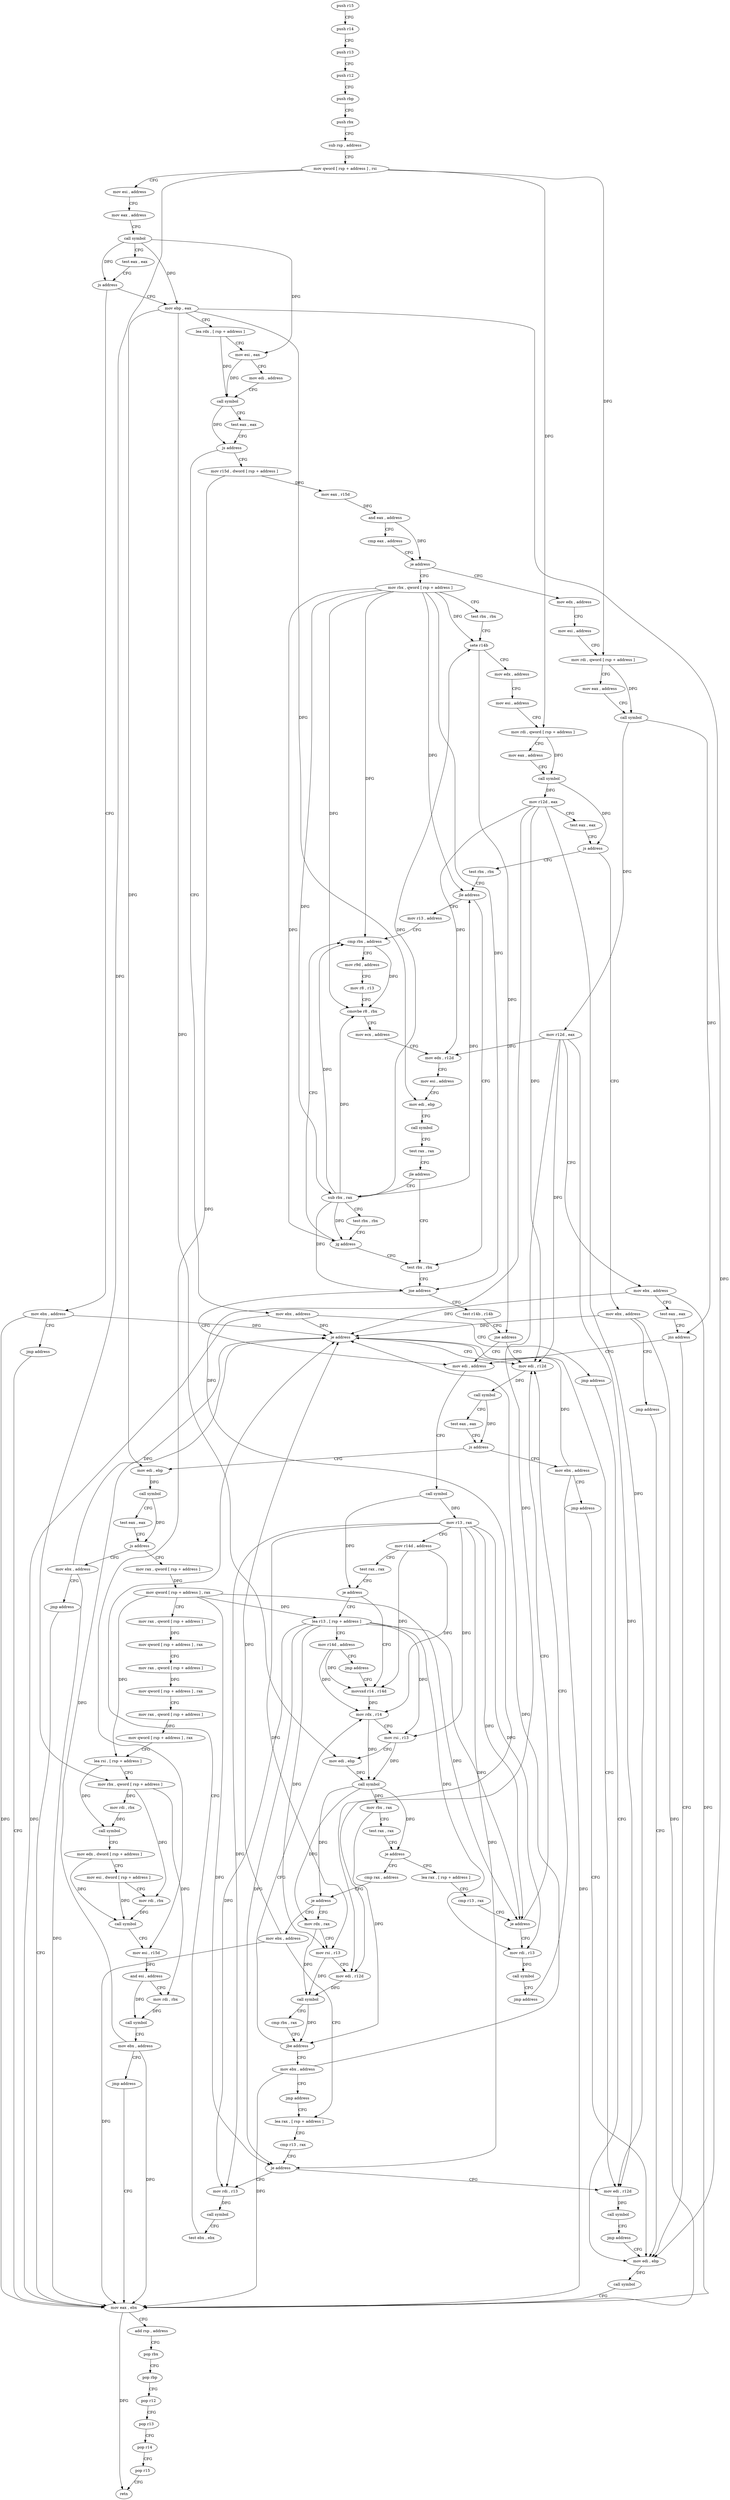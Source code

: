 digraph "func" {
"4217938" [label = "push r15" ]
"4217940" [label = "push r14" ]
"4217942" [label = "push r13" ]
"4217944" [label = "push r12" ]
"4217946" [label = "push rbp" ]
"4217947" [label = "push rbx" ]
"4217948" [label = "sub rsp , address" ]
"4217955" [label = "mov qword [ rsp + address ] , rsi" ]
"4217960" [label = "mov esi , address" ]
"4217965" [label = "mov eax , address" ]
"4217970" [label = "call symbol" ]
"4217975" [label = "test eax , eax" ]
"4217977" [label = "js address" ]
"4218515" [label = "mov ebx , address" ]
"4217983" [label = "mov ebp , eax" ]
"4218520" [label = "jmp address" ]
"4218084" [label = "mov eax , ebx" ]
"4217985" [label = "lea rdx , [ rsp + address ]" ]
"4217993" [label = "mov esi , eax" ]
"4217995" [label = "mov edi , address" ]
"4218000" [label = "call symbol" ]
"4218005" [label = "test eax , eax" ]
"4218007" [label = "js address" ]
"4218485" [label = "mov ebx , address" ]
"4218013" [label = "mov r15d , dword [ rsp + address ]" ]
"4218086" [label = "add rsp , address" ]
"4218093" [label = "pop rbx" ]
"4218094" [label = "pop rbp" ]
"4218095" [label = "pop r12" ]
"4218097" [label = "pop r13" ]
"4218099" [label = "pop r14" ]
"4218101" [label = "pop r15" ]
"4218103" [label = "retn" ]
"4218490" [label = "jmp address" ]
"4218077" [label = "mov edi , ebp" ]
"4218021" [label = "mov eax , r15d" ]
"4218024" [label = "and eax , address" ]
"4218029" [label = "cmp eax , address" ]
"4218034" [label = "je address" ]
"4218104" [label = "mov rbx , qword [ rsp + address ]" ]
"4218036" [label = "mov edx , address" ]
"4218079" [label = "call symbol" ]
"4218112" [label = "test rbx , rbx" ]
"4218115" [label = "sete r14b" ]
"4218119" [label = "mov edx , address" ]
"4218124" [label = "mov esi , address" ]
"4218129" [label = "mov rdi , qword [ rsp + address ]" ]
"4218134" [label = "mov eax , address" ]
"4218139" [label = "call symbol" ]
"4218144" [label = "mov r12d , eax" ]
"4218147" [label = "test eax , eax" ]
"4218149" [label = "js address" ]
"4218495" [label = "mov ebx , address" ]
"4218155" [label = "test rbx , rbx" ]
"4218041" [label = "mov esi , address" ]
"4218046" [label = "mov rdi , qword [ rsp + address ]" ]
"4218051" [label = "mov eax , address" ]
"4218056" [label = "call symbol" ]
"4218061" [label = "mov r12d , eax" ]
"4218064" [label = "mov ebx , address" ]
"4218069" [label = "test eax , eax" ]
"4218071" [label = "jns address" ]
"4218388" [label = "mov edi , address" ]
"4218500" [label = "jmp address" ]
"4218158" [label = "jle address" ]
"4218220" [label = "test rbx , rbx" ]
"4218160" [label = "mov r13 , address" ]
"4218393" [label = "call symbol" ]
"4218398" [label = "mov r13 , rax" ]
"4218401" [label = "mov r14d , address" ]
"4218407" [label = "test rax , rax" ]
"4218410" [label = "je address" ]
"4218472" [label = "lea r13 , [ rsp + address ]" ]
"4218412" [label = "movsxd r14 , r14d" ]
"4218223" [label = "jne address" ]
"4218229" [label = "test r14b , r14b" ]
"4218167" [label = "cmp rbx , address" ]
"4218477" [label = "mov r14d , address" ]
"4218483" [label = "jmp address" ]
"4218415" [label = "mov rdx , r14" ]
"4218232" [label = "jne address" ]
"4218238" [label = "mov edi , r12d" ]
"4218212" [label = "sub rbx , rax" ]
"4218215" [label = "test rbx , rbx" ]
"4218218" [label = "jg address" ]
"4218579" [label = "lea rax , [ rsp + address ]" ]
"4218584" [label = "cmp r13 , rax" ]
"4218587" [label = "je address" ]
"4218593" [label = "mov rdi , r13" ]
"4218440" [label = "cmp rax , address" ]
"4218444" [label = "je address" ]
"4218535" [label = "mov ebx , address" ]
"4218446" [label = "mov rdx , rax" ]
"4218241" [label = "call symbol" ]
"4218246" [label = "test eax , eax" ]
"4218248" [label = "js address" ]
"4218505" [label = "mov ebx , address" ]
"4218254" [label = "mov edi , ebp" ]
"4218174" [label = "mov r9d , address" ]
"4218180" [label = "mov r8 , r13" ]
"4218183" [label = "cmovbe r8 , rbx" ]
"4218187" [label = "mov ecx , address" ]
"4218192" [label = "mov edx , r12d" ]
"4218195" [label = "mov esi , address" ]
"4218200" [label = "mov edi , ebp" ]
"4218202" [label = "call symbol" ]
"4218207" [label = "test rax , rax" ]
"4218210" [label = "jle address" ]
"4218596" [label = "call symbol" ]
"4218601" [label = "jmp address" ]
"4218540" [label = "lea rax , [ rsp + address ]" ]
"4218449" [label = "mov rsi , r13" ]
"4218452" [label = "mov edi , r12d" ]
"4218455" [label = "call symbol" ]
"4218460" [label = "cmp rbx , rax" ]
"4218463" [label = "jbe address" ]
"4218465" [label = "mov ebx , address" ]
"4218510" [label = "jmp address" ]
"4218256" [label = "call symbol" ]
"4218261" [label = "test eax , eax" ]
"4218263" [label = "js address" ]
"4218525" [label = "mov ebx , address" ]
"4218269" [label = "mov rax , qword [ rsp + address ]" ]
"4218566" [label = "mov edi , r12d" ]
"4218569" [label = "call symbol" ]
"4218574" [label = "jmp address" ]
"4218550" [label = "mov rdi , r13" ]
"4218553" [label = "call symbol" ]
"4218558" [label = "test ebx , ebx" ]
"4218560" [label = "je address" ]
"4218418" [label = "mov rsi , r13" ]
"4218421" [label = "mov edi , ebp" ]
"4218423" [label = "call symbol" ]
"4218428" [label = "mov rbx , rax" ]
"4218431" [label = "test rax , rax" ]
"4218434" [label = "je address" ]
"4218470" [label = "jmp address" ]
"4218530" [label = "jmp address" ]
"4218277" [label = "mov qword [ rsp + address ] , rax" ]
"4218282" [label = "mov rax , qword [ rsp + address ]" ]
"4218290" [label = "mov qword [ rsp + address ] , rax" ]
"4218295" [label = "mov rax , qword [ rsp + address ]" ]
"4218303" [label = "mov qword [ rsp + address ] , rax" ]
"4218308" [label = "mov rax , qword [ rsp + address ]" ]
"4218316" [label = "mov qword [ rsp + address ] , rax" ]
"4218321" [label = "lea rsi , [ rsp + address ]" ]
"4218326" [label = "mov rbx , qword [ rsp + address ]" ]
"4218331" [label = "mov rdi , rbx" ]
"4218334" [label = "call symbol" ]
"4218339" [label = "mov edx , dword [ rsp + address ]" ]
"4218346" [label = "mov esi , dword [ rsp + address ]" ]
"4218353" [label = "mov rdi , rbx" ]
"4218356" [label = "call symbol" ]
"4218361" [label = "mov esi , r15d" ]
"4218364" [label = "and esi , address" ]
"4218370" [label = "mov rdi , rbx" ]
"4218373" [label = "call symbol" ]
"4218378" [label = "mov ebx , address" ]
"4218383" [label = "jmp address" ]
"4218545" [label = "cmp r13 , rax" ]
"4218548" [label = "je address" ]
"4217938" -> "4217940" [ label = "CFG" ]
"4217940" -> "4217942" [ label = "CFG" ]
"4217942" -> "4217944" [ label = "CFG" ]
"4217944" -> "4217946" [ label = "CFG" ]
"4217946" -> "4217947" [ label = "CFG" ]
"4217947" -> "4217948" [ label = "CFG" ]
"4217948" -> "4217955" [ label = "CFG" ]
"4217955" -> "4217960" [ label = "CFG" ]
"4217955" -> "4218129" [ label = "DFG" ]
"4217955" -> "4218046" [ label = "DFG" ]
"4217955" -> "4218326" [ label = "DFG" ]
"4217960" -> "4217965" [ label = "CFG" ]
"4217965" -> "4217970" [ label = "CFG" ]
"4217970" -> "4217975" [ label = "CFG" ]
"4217970" -> "4217977" [ label = "DFG" ]
"4217970" -> "4217983" [ label = "DFG" ]
"4217970" -> "4217993" [ label = "DFG" ]
"4217975" -> "4217977" [ label = "CFG" ]
"4217977" -> "4218515" [ label = "CFG" ]
"4217977" -> "4217983" [ label = "CFG" ]
"4218515" -> "4218520" [ label = "CFG" ]
"4218515" -> "4218084" [ label = "DFG" ]
"4218515" -> "4218560" [ label = "DFG" ]
"4217983" -> "4217985" [ label = "CFG" ]
"4217983" -> "4218077" [ label = "DFG" ]
"4217983" -> "4218421" [ label = "DFG" ]
"4217983" -> "4218200" [ label = "DFG" ]
"4217983" -> "4218254" [ label = "DFG" ]
"4218520" -> "4218084" [ label = "CFG" ]
"4218084" -> "4218086" [ label = "CFG" ]
"4218084" -> "4218103" [ label = "DFG" ]
"4217985" -> "4217993" [ label = "CFG" ]
"4217985" -> "4218000" [ label = "DFG" ]
"4217993" -> "4217995" [ label = "CFG" ]
"4217993" -> "4218000" [ label = "DFG" ]
"4217995" -> "4218000" [ label = "CFG" ]
"4218000" -> "4218005" [ label = "CFG" ]
"4218000" -> "4218007" [ label = "DFG" ]
"4218005" -> "4218007" [ label = "CFG" ]
"4218007" -> "4218485" [ label = "CFG" ]
"4218007" -> "4218013" [ label = "CFG" ]
"4218485" -> "4218490" [ label = "CFG" ]
"4218485" -> "4218084" [ label = "DFG" ]
"4218485" -> "4218560" [ label = "DFG" ]
"4218013" -> "4218021" [ label = "DFG" ]
"4218013" -> "4218361" [ label = "DFG" ]
"4218086" -> "4218093" [ label = "CFG" ]
"4218093" -> "4218094" [ label = "CFG" ]
"4218094" -> "4218095" [ label = "CFG" ]
"4218095" -> "4218097" [ label = "CFG" ]
"4218097" -> "4218099" [ label = "CFG" ]
"4218099" -> "4218101" [ label = "CFG" ]
"4218101" -> "4218103" [ label = "CFG" ]
"4218490" -> "4218077" [ label = "CFG" ]
"4218077" -> "4218079" [ label = "DFG" ]
"4218021" -> "4218024" [ label = "DFG" ]
"4218024" -> "4218029" [ label = "CFG" ]
"4218024" -> "4218034" [ label = "DFG" ]
"4218029" -> "4218034" [ label = "CFG" ]
"4218034" -> "4218104" [ label = "CFG" ]
"4218034" -> "4218036" [ label = "CFG" ]
"4218104" -> "4218112" [ label = "CFG" ]
"4218104" -> "4218115" [ label = "DFG" ]
"4218104" -> "4218158" [ label = "DFG" ]
"4218104" -> "4218223" [ label = "DFG" ]
"4218104" -> "4218167" [ label = "DFG" ]
"4218104" -> "4218183" [ label = "DFG" ]
"4218104" -> "4218212" [ label = "DFG" ]
"4218104" -> "4218218" [ label = "DFG" ]
"4218036" -> "4218041" [ label = "CFG" ]
"4218079" -> "4218084" [ label = "CFG" ]
"4218112" -> "4218115" [ label = "CFG" ]
"4218115" -> "4218119" [ label = "CFG" ]
"4218115" -> "4218232" [ label = "DFG" ]
"4218119" -> "4218124" [ label = "CFG" ]
"4218124" -> "4218129" [ label = "CFG" ]
"4218129" -> "4218134" [ label = "CFG" ]
"4218129" -> "4218139" [ label = "DFG" ]
"4218134" -> "4218139" [ label = "CFG" ]
"4218139" -> "4218144" [ label = "DFG" ]
"4218139" -> "4218149" [ label = "DFG" ]
"4218144" -> "4218147" [ label = "CFG" ]
"4218144" -> "4218238" [ label = "DFG" ]
"4218144" -> "4218192" [ label = "DFG" ]
"4218144" -> "4218452" [ label = "DFG" ]
"4218144" -> "4218566" [ label = "DFG" ]
"4218147" -> "4218149" [ label = "CFG" ]
"4218149" -> "4218495" [ label = "CFG" ]
"4218149" -> "4218155" [ label = "CFG" ]
"4218495" -> "4218500" [ label = "CFG" ]
"4218495" -> "4218084" [ label = "DFG" ]
"4218495" -> "4218560" [ label = "DFG" ]
"4218155" -> "4218158" [ label = "CFG" ]
"4218041" -> "4218046" [ label = "CFG" ]
"4218046" -> "4218051" [ label = "CFG" ]
"4218046" -> "4218056" [ label = "DFG" ]
"4218051" -> "4218056" [ label = "CFG" ]
"4218056" -> "4218061" [ label = "DFG" ]
"4218056" -> "4218071" [ label = "DFG" ]
"4218061" -> "4218064" [ label = "CFG" ]
"4218061" -> "4218238" [ label = "DFG" ]
"4218061" -> "4218192" [ label = "DFG" ]
"4218061" -> "4218452" [ label = "DFG" ]
"4218061" -> "4218566" [ label = "DFG" ]
"4218064" -> "4218069" [ label = "CFG" ]
"4218064" -> "4218084" [ label = "DFG" ]
"4218064" -> "4218560" [ label = "DFG" ]
"4218069" -> "4218071" [ label = "CFG" ]
"4218071" -> "4218388" [ label = "CFG" ]
"4218071" -> "4218077" [ label = "CFG" ]
"4218388" -> "4218393" [ label = "CFG" ]
"4218500" -> "4218077" [ label = "CFG" ]
"4218158" -> "4218220" [ label = "CFG" ]
"4218158" -> "4218160" [ label = "CFG" ]
"4218220" -> "4218223" [ label = "CFG" ]
"4218160" -> "4218167" [ label = "CFG" ]
"4218393" -> "4218398" [ label = "DFG" ]
"4218393" -> "4218410" [ label = "DFG" ]
"4218398" -> "4218401" [ label = "CFG" ]
"4218398" -> "4218418" [ label = "DFG" ]
"4218398" -> "4218587" [ label = "DFG" ]
"4218398" -> "4218593" [ label = "DFG" ]
"4218398" -> "4218449" [ label = "DFG" ]
"4218398" -> "4218548" [ label = "DFG" ]
"4218398" -> "4218550" [ label = "DFG" ]
"4218401" -> "4218407" [ label = "CFG" ]
"4218401" -> "4218412" [ label = "DFG" ]
"4218401" -> "4218415" [ label = "DFG" ]
"4218407" -> "4218410" [ label = "CFG" ]
"4218410" -> "4218472" [ label = "CFG" ]
"4218410" -> "4218412" [ label = "CFG" ]
"4218472" -> "4218477" [ label = "CFG" ]
"4218472" -> "4218418" [ label = "DFG" ]
"4218472" -> "4218587" [ label = "DFG" ]
"4218472" -> "4218593" [ label = "DFG" ]
"4218472" -> "4218449" [ label = "DFG" ]
"4218472" -> "4218548" [ label = "DFG" ]
"4218472" -> "4218550" [ label = "DFG" ]
"4218412" -> "4218415" [ label = "DFG" ]
"4218223" -> "4218388" [ label = "CFG" ]
"4218223" -> "4218229" [ label = "CFG" ]
"4218229" -> "4218232" [ label = "CFG" ]
"4218167" -> "4218174" [ label = "CFG" ]
"4218167" -> "4218183" [ label = "DFG" ]
"4218477" -> "4218483" [ label = "CFG" ]
"4218477" -> "4218412" [ label = "DFG" ]
"4218477" -> "4218415" [ label = "DFG" ]
"4218483" -> "4218412" [ label = "CFG" ]
"4218415" -> "4218418" [ label = "CFG" ]
"4218415" -> "4218423" [ label = "DFG" ]
"4218232" -> "4218388" [ label = "CFG" ]
"4218232" -> "4218238" [ label = "CFG" ]
"4218238" -> "4218241" [ label = "DFG" ]
"4218212" -> "4218215" [ label = "CFG" ]
"4218212" -> "4218115" [ label = "DFG" ]
"4218212" -> "4218158" [ label = "DFG" ]
"4218212" -> "4218223" [ label = "DFG" ]
"4218212" -> "4218167" [ label = "DFG" ]
"4218212" -> "4218183" [ label = "DFG" ]
"4218212" -> "4218218" [ label = "DFG" ]
"4218215" -> "4218218" [ label = "CFG" ]
"4218218" -> "4218167" [ label = "CFG" ]
"4218218" -> "4218220" [ label = "CFG" ]
"4218579" -> "4218584" [ label = "CFG" ]
"4218584" -> "4218587" [ label = "CFG" ]
"4218587" -> "4218238" [ label = "CFG" ]
"4218587" -> "4218593" [ label = "CFG" ]
"4218593" -> "4218596" [ label = "DFG" ]
"4218440" -> "4218444" [ label = "CFG" ]
"4218444" -> "4218535" [ label = "CFG" ]
"4218444" -> "4218446" [ label = "CFG" ]
"4218535" -> "4218540" [ label = "CFG" ]
"4218535" -> "4218084" [ label = "DFG" ]
"4218535" -> "4218560" [ label = "DFG" ]
"4218446" -> "4218449" [ label = "CFG" ]
"4218446" -> "4218455" [ label = "DFG" ]
"4218241" -> "4218246" [ label = "CFG" ]
"4218241" -> "4218248" [ label = "DFG" ]
"4218246" -> "4218248" [ label = "CFG" ]
"4218248" -> "4218505" [ label = "CFG" ]
"4218248" -> "4218254" [ label = "CFG" ]
"4218505" -> "4218510" [ label = "CFG" ]
"4218505" -> "4218084" [ label = "DFG" ]
"4218505" -> "4218560" [ label = "DFG" ]
"4218254" -> "4218256" [ label = "DFG" ]
"4218174" -> "4218180" [ label = "CFG" ]
"4218180" -> "4218183" [ label = "CFG" ]
"4218183" -> "4218187" [ label = "CFG" ]
"4218187" -> "4218192" [ label = "CFG" ]
"4218192" -> "4218195" [ label = "CFG" ]
"4218195" -> "4218200" [ label = "CFG" ]
"4218200" -> "4218202" [ label = "CFG" ]
"4218202" -> "4218207" [ label = "CFG" ]
"4218207" -> "4218210" [ label = "CFG" ]
"4218210" -> "4218220" [ label = "CFG" ]
"4218210" -> "4218212" [ label = "CFG" ]
"4218596" -> "4218601" [ label = "CFG" ]
"4218601" -> "4218238" [ label = "CFG" ]
"4218540" -> "4218545" [ label = "CFG" ]
"4218449" -> "4218452" [ label = "CFG" ]
"4218449" -> "4218455" [ label = "DFG" ]
"4218452" -> "4218455" [ label = "DFG" ]
"4218455" -> "4218460" [ label = "CFG" ]
"4218455" -> "4218463" [ label = "DFG" ]
"4218460" -> "4218463" [ label = "CFG" ]
"4218463" -> "4218415" [ label = "CFG" ]
"4218463" -> "4218465" [ label = "CFG" ]
"4218465" -> "4218470" [ label = "CFG" ]
"4218465" -> "4218084" [ label = "DFG" ]
"4218465" -> "4218560" [ label = "DFG" ]
"4218510" -> "4218077" [ label = "CFG" ]
"4218256" -> "4218261" [ label = "CFG" ]
"4218256" -> "4218263" [ label = "DFG" ]
"4218261" -> "4218263" [ label = "CFG" ]
"4218263" -> "4218525" [ label = "CFG" ]
"4218263" -> "4218269" [ label = "CFG" ]
"4218525" -> "4218530" [ label = "CFG" ]
"4218525" -> "4218084" [ label = "DFG" ]
"4218525" -> "4218560" [ label = "DFG" ]
"4218269" -> "4218277" [ label = "DFG" ]
"4218566" -> "4218569" [ label = "DFG" ]
"4218569" -> "4218574" [ label = "CFG" ]
"4218574" -> "4218077" [ label = "CFG" ]
"4218550" -> "4218553" [ label = "DFG" ]
"4218553" -> "4218558" [ label = "CFG" ]
"4218558" -> "4218560" [ label = "CFG" ]
"4218560" -> "4218238" [ label = "CFG" ]
"4218560" -> "4218566" [ label = "CFG" ]
"4218418" -> "4218421" [ label = "CFG" ]
"4218418" -> "4218423" [ label = "DFG" ]
"4218421" -> "4218423" [ label = "DFG" ]
"4218423" -> "4218428" [ label = "DFG" ]
"4218423" -> "4218434" [ label = "DFG" ]
"4218423" -> "4218444" [ label = "DFG" ]
"4218423" -> "4218446" [ label = "DFG" ]
"4218428" -> "4218431" [ label = "CFG" ]
"4218428" -> "4218463" [ label = "DFG" ]
"4218431" -> "4218434" [ label = "CFG" ]
"4218434" -> "4218579" [ label = "CFG" ]
"4218434" -> "4218440" [ label = "CFG" ]
"4218470" -> "4218540" [ label = "CFG" ]
"4218530" -> "4218084" [ label = "CFG" ]
"4218277" -> "4218282" [ label = "CFG" ]
"4218277" -> "4218472" [ label = "DFG" ]
"4218277" -> "4218587" [ label = "DFG" ]
"4218277" -> "4218321" [ label = "DFG" ]
"4218277" -> "4218548" [ label = "DFG" ]
"4218282" -> "4218290" [ label = "DFG" ]
"4218290" -> "4218295" [ label = "CFG" ]
"4218295" -> "4218303" [ label = "DFG" ]
"4218303" -> "4218308" [ label = "CFG" ]
"4218308" -> "4218316" [ label = "DFG" ]
"4218316" -> "4218321" [ label = "CFG" ]
"4218321" -> "4218326" [ label = "CFG" ]
"4218321" -> "4218334" [ label = "DFG" ]
"4218326" -> "4218331" [ label = "DFG" ]
"4218326" -> "4218353" [ label = "DFG" ]
"4218326" -> "4218370" [ label = "DFG" ]
"4218331" -> "4218334" [ label = "DFG" ]
"4218334" -> "4218339" [ label = "CFG" ]
"4218339" -> "4218346" [ label = "CFG" ]
"4218339" -> "4218356" [ label = "DFG" ]
"4218346" -> "4218353" [ label = "CFG" ]
"4218346" -> "4218356" [ label = "DFG" ]
"4218353" -> "4218356" [ label = "DFG" ]
"4218356" -> "4218361" [ label = "CFG" ]
"4218361" -> "4218364" [ label = "DFG" ]
"4218364" -> "4218370" [ label = "CFG" ]
"4218364" -> "4218373" [ label = "DFG" ]
"4218370" -> "4218373" [ label = "DFG" ]
"4218373" -> "4218378" [ label = "CFG" ]
"4218378" -> "4218383" [ label = "CFG" ]
"4218378" -> "4218084" [ label = "DFG" ]
"4218378" -> "4218560" [ label = "DFG" ]
"4218383" -> "4218084" [ label = "CFG" ]
"4218545" -> "4218548" [ label = "CFG" ]
"4218548" -> "4218566" [ label = "CFG" ]
"4218548" -> "4218550" [ label = "CFG" ]
}
